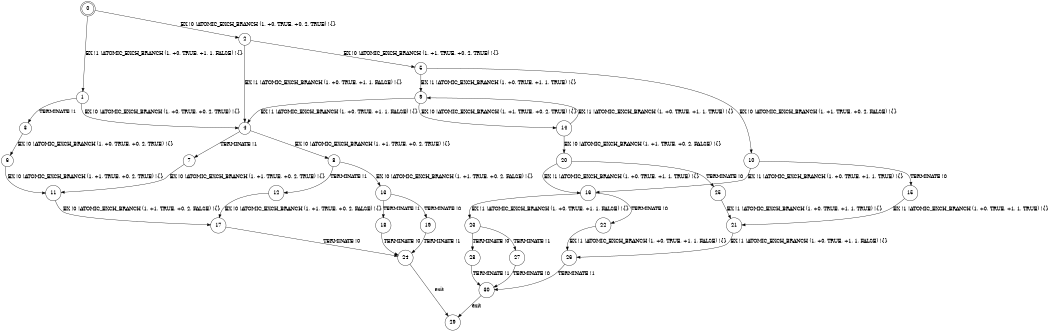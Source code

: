 digraph BCG {
size = "7, 10.5";
center = TRUE;
node [shape = circle];
0 [peripheries = 2];
0 -> 1 [label = "EX !1 !ATOMIC_EXCH_BRANCH (1, +0, TRUE, +1, 1, FALSE) !{}"];
0 -> 2 [label = "EX !0 !ATOMIC_EXCH_BRANCH (1, +0, TRUE, +0, 2, TRUE) !{}"];
1 -> 3 [label = "TERMINATE !1"];
1 -> 4 [label = "EX !0 !ATOMIC_EXCH_BRANCH (1, +0, TRUE, +0, 2, TRUE) !{}"];
2 -> 4 [label = "EX !1 !ATOMIC_EXCH_BRANCH (1, +0, TRUE, +1, 1, FALSE) !{}"];
2 -> 5 [label = "EX !0 !ATOMIC_EXCH_BRANCH (1, +1, TRUE, +0, 2, TRUE) !{}"];
3 -> 6 [label = "EX !0 !ATOMIC_EXCH_BRANCH (1, +0, TRUE, +0, 2, TRUE) !{}"];
4 -> 7 [label = "TERMINATE !1"];
4 -> 8 [label = "EX !0 !ATOMIC_EXCH_BRANCH (1, +1, TRUE, +0, 2, TRUE) !{}"];
5 -> 9 [label = "EX !1 !ATOMIC_EXCH_BRANCH (1, +0, TRUE, +1, 1, TRUE) !{}"];
5 -> 10 [label = "EX !0 !ATOMIC_EXCH_BRANCH (1, +1, TRUE, +0, 2, FALSE) !{}"];
6 -> 11 [label = "EX !0 !ATOMIC_EXCH_BRANCH (1, +1, TRUE, +0, 2, TRUE) !{}"];
7 -> 11 [label = "EX !0 !ATOMIC_EXCH_BRANCH (1, +1, TRUE, +0, 2, TRUE) !{}"];
8 -> 12 [label = "TERMINATE !1"];
8 -> 13 [label = "EX !0 !ATOMIC_EXCH_BRANCH (1, +1, TRUE, +0, 2, FALSE) !{}"];
9 -> 4 [label = "EX !1 !ATOMIC_EXCH_BRANCH (1, +0, TRUE, +1, 1, FALSE) !{}"];
9 -> 14 [label = "EX !0 !ATOMIC_EXCH_BRANCH (1, +1, TRUE, +0, 2, TRUE) !{}"];
10 -> 15 [label = "TERMINATE !0"];
10 -> 16 [label = "EX !1 !ATOMIC_EXCH_BRANCH (1, +0, TRUE, +1, 1, TRUE) !{}"];
11 -> 17 [label = "EX !0 !ATOMIC_EXCH_BRANCH (1, +1, TRUE, +0, 2, FALSE) !{}"];
12 -> 17 [label = "EX !0 !ATOMIC_EXCH_BRANCH (1, +1, TRUE, +0, 2, FALSE) !{}"];
13 -> 18 [label = "TERMINATE !1"];
13 -> 19 [label = "TERMINATE !0"];
14 -> 9 [label = "EX !1 !ATOMIC_EXCH_BRANCH (1, +0, TRUE, +1, 1, TRUE) !{}"];
14 -> 20 [label = "EX !0 !ATOMIC_EXCH_BRANCH (1, +1, TRUE, +0, 2, FALSE) !{}"];
15 -> 21 [label = "EX !1 !ATOMIC_EXCH_BRANCH (1, +0, TRUE, +1, 1, TRUE) !{}"];
16 -> 22 [label = "TERMINATE !0"];
16 -> 23 [label = "EX !1 !ATOMIC_EXCH_BRANCH (1, +0, TRUE, +1, 1, FALSE) !{}"];
17 -> 24 [label = "TERMINATE !0"];
18 -> 24 [label = "TERMINATE !0"];
19 -> 24 [label = "TERMINATE !1"];
20 -> 25 [label = "TERMINATE !0"];
20 -> 16 [label = "EX !1 !ATOMIC_EXCH_BRANCH (1, +0, TRUE, +1, 1, TRUE) !{}"];
21 -> 26 [label = "EX !1 !ATOMIC_EXCH_BRANCH (1, +0, TRUE, +1, 1, FALSE) !{}"];
22 -> 26 [label = "EX !1 !ATOMIC_EXCH_BRANCH (1, +0, TRUE, +1, 1, FALSE) !{}"];
23 -> 27 [label = "TERMINATE !1"];
23 -> 28 [label = "TERMINATE !0"];
24 -> 29 [label = "exit"];
25 -> 21 [label = "EX !1 !ATOMIC_EXCH_BRANCH (1, +0, TRUE, +1, 1, TRUE) !{}"];
26 -> 30 [label = "TERMINATE !1"];
27 -> 30 [label = "TERMINATE !0"];
28 -> 30 [label = "TERMINATE !1"];
30 -> 29 [label = "exit"];
}
